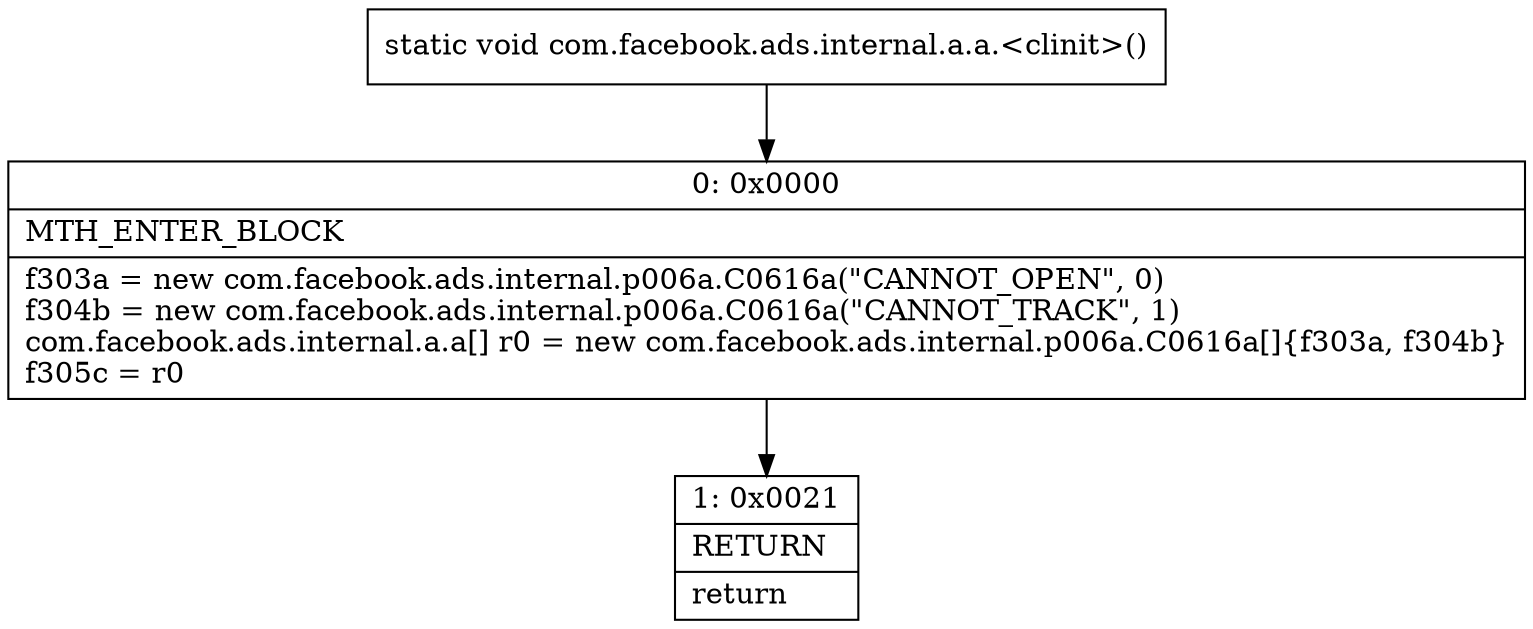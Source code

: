 digraph "CFG forcom.facebook.ads.internal.a.a.\<clinit\>()V" {
Node_0 [shape=record,label="{0\:\ 0x0000|MTH_ENTER_BLOCK\l|f303a = new com.facebook.ads.internal.p006a.C0616a(\"CANNOT_OPEN\", 0)\lf304b = new com.facebook.ads.internal.p006a.C0616a(\"CANNOT_TRACK\", 1)\lcom.facebook.ads.internal.a.a[] r0 = new com.facebook.ads.internal.p006a.C0616a[]\{f303a, f304b\}\lf305c = r0\l}"];
Node_1 [shape=record,label="{1\:\ 0x0021|RETURN\l|return\l}"];
MethodNode[shape=record,label="{static void com.facebook.ads.internal.a.a.\<clinit\>() }"];
MethodNode -> Node_0;
Node_0 -> Node_1;
}

